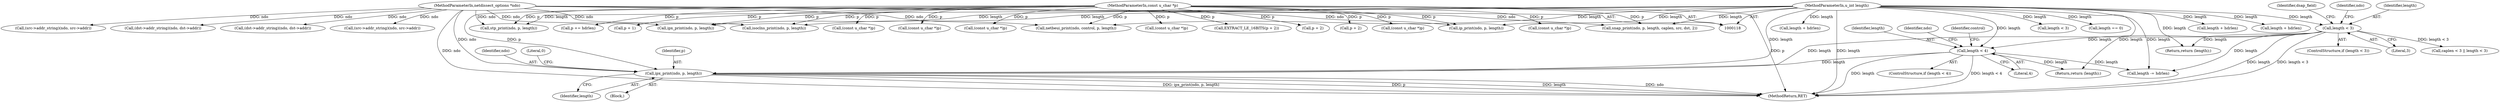 digraph "0_tcpdump_1dcd10aceabbc03bf571ea32b892c522cbe923de_10@pointer" {
"1000257" [label="(Call,ipx_print(ndo, p, length))"];
"1000119" [label="(MethodParameterIn,netdissect_options *ndo)"];
"1000120" [label="(MethodParameterIn,const u_char *p)"];
"1000150" [label="(Call,length < 3)"];
"1000121" [label="(MethodParameterIn,u_int length)"];
"1000213" [label="(Call,length < 4)"];
"1000514" [label="(Call,(src->addr_string)(ndo, src->addr))"];
"1000327" [label="(Call,p += hdrlen)"];
"1000226" [label="(Return,return (length);)"];
"1000259" [label="(Identifier,p)"];
"1000119" [label="(MethodParameterIn,netdissect_options *ndo)"];
"1000330" [label="(Call,length -= hdrlen)"];
"1000156" [label="(Identifier,ndo)"];
"1000163" [label="(Return,return (length);)"];
"1000520" [label="(Call,(dst->addr_string)(ndo, dst->addr))"];
"1000258" [label="(Identifier,ndo)"];
"1000150" [label="(Call,length < 3)"];
"1000151" [label="(Identifier,length)"];
"1000754" [label="(MethodReturn,RET)"];
"1000206" [label="(Call,(const u_char *)p)"];
"1000571" [label="(Call,(dst->addr_string)(ndo, dst->addr))"];
"1000257" [label="(Call,ipx_print(ndo, p, length))"];
"1000351" [label="(Call,snap_print(ndo, p, length, caplen, src, dst, 2))"];
"1000636" [label="(Call,(const u_char *)p)"];
"1000219" [label="(Identifier,ndo)"];
"1000383" [label="(Call,stp_print(ndo, p, length))"];
"1000222" [label="(Call,(const u_char *)p)"];
"1000260" [label="(Identifier,length)"];
"1000229" [label="(Identifier,control)"];
"1000230" [label="(Call,EXTRACT_LE_16BITS(p + 2))"];
"1000149" [label="(ControlStructure,if (length < 3))"];
"1000429" [label="(Call,ipx_print(ndo, p, length))"];
"1000473" [label="(Call,isoclns_print(ndo, p, length))"];
"1000152" [label="(Literal,3)"];
"1000605" [label="(Call,length + hdrlen)"];
"1000178" [label="(Call,p + 2)"];
"1000560" [label="(Call,(src->addr_string)(ndo, src->addr))"];
"1000231" [label="(Call,p + 2)"];
"1000212" [label="(ControlStructure,if (length < 4))"];
"1000120" [label="(MethodParameterIn,const u_char *p)"];
"1000214" [label="(Identifier,length)"];
"1000248" [label="(Block,)"];
"1000748" [label="(Call,length + hdrlen)"];
"1000719" [label="(Call,length + hdrlen)"];
"1000653" [label="(Call,length < 3)"];
"1000453" [label="(Call,netbeui_print(ndo, control, p, length))"];
"1000159" [label="(Call,(const u_char *)p)"];
"1000143" [label="(Call,(const u_char *)p)"];
"1000166" [label="(Identifier,dsap_field)"];
"1000616" [label="(Call,length == 0)"];
"1000121" [label="(MethodParameterIn,u_int length)"];
"1000402" [label="(Call,ip_print(ndo, p, length))"];
"1000666" [label="(Call,(const u_char *)p)"];
"1000213" [label="(Call,length < 4)"];
"1000262" [label="(Literal,0)"];
"1000649" [label="(Call,caplen < 3 || length < 3)"];
"1000172" [label="(Call,p + 1)"];
"1000215" [label="(Literal,4)"];
"1000257" -> "1000248"  [label="AST: "];
"1000257" -> "1000260"  [label="CFG: "];
"1000258" -> "1000257"  [label="AST: "];
"1000259" -> "1000257"  [label="AST: "];
"1000260" -> "1000257"  [label="AST: "];
"1000262" -> "1000257"  [label="CFG: "];
"1000257" -> "1000754"  [label="DDG: p"];
"1000257" -> "1000754"  [label="DDG: length"];
"1000257" -> "1000754"  [label="DDG: ndo"];
"1000257" -> "1000754"  [label="DDG: ipx_print(ndo, p, length)"];
"1000119" -> "1000257"  [label="DDG: ndo"];
"1000120" -> "1000257"  [label="DDG: p"];
"1000150" -> "1000257"  [label="DDG: length"];
"1000213" -> "1000257"  [label="DDG: length"];
"1000121" -> "1000257"  [label="DDG: length"];
"1000119" -> "1000118"  [label="AST: "];
"1000119" -> "1000754"  [label="DDG: ndo"];
"1000119" -> "1000351"  [label="DDG: ndo"];
"1000119" -> "1000383"  [label="DDG: ndo"];
"1000119" -> "1000402"  [label="DDG: ndo"];
"1000119" -> "1000429"  [label="DDG: ndo"];
"1000119" -> "1000453"  [label="DDG: ndo"];
"1000119" -> "1000473"  [label="DDG: ndo"];
"1000119" -> "1000514"  [label="DDG: ndo"];
"1000119" -> "1000520"  [label="DDG: ndo"];
"1000119" -> "1000560"  [label="DDG: ndo"];
"1000119" -> "1000571"  [label="DDG: ndo"];
"1000120" -> "1000118"  [label="AST: "];
"1000120" -> "1000754"  [label="DDG: p"];
"1000120" -> "1000143"  [label="DDG: p"];
"1000120" -> "1000159"  [label="DDG: p"];
"1000120" -> "1000172"  [label="DDG: p"];
"1000120" -> "1000178"  [label="DDG: p"];
"1000120" -> "1000206"  [label="DDG: p"];
"1000120" -> "1000222"  [label="DDG: p"];
"1000120" -> "1000230"  [label="DDG: p"];
"1000120" -> "1000231"  [label="DDG: p"];
"1000120" -> "1000327"  [label="DDG: p"];
"1000120" -> "1000351"  [label="DDG: p"];
"1000120" -> "1000383"  [label="DDG: p"];
"1000120" -> "1000402"  [label="DDG: p"];
"1000120" -> "1000429"  [label="DDG: p"];
"1000120" -> "1000453"  [label="DDG: p"];
"1000120" -> "1000473"  [label="DDG: p"];
"1000120" -> "1000636"  [label="DDG: p"];
"1000120" -> "1000666"  [label="DDG: p"];
"1000150" -> "1000149"  [label="AST: "];
"1000150" -> "1000152"  [label="CFG: "];
"1000151" -> "1000150"  [label="AST: "];
"1000152" -> "1000150"  [label="AST: "];
"1000156" -> "1000150"  [label="CFG: "];
"1000166" -> "1000150"  [label="CFG: "];
"1000150" -> "1000754"  [label="DDG: length"];
"1000150" -> "1000754"  [label="DDG: length < 3"];
"1000121" -> "1000150"  [label="DDG: length"];
"1000150" -> "1000163"  [label="DDG: length"];
"1000150" -> "1000213"  [label="DDG: length"];
"1000150" -> "1000330"  [label="DDG: length"];
"1000150" -> "1000649"  [label="DDG: length < 3"];
"1000121" -> "1000118"  [label="AST: "];
"1000121" -> "1000754"  [label="DDG: length"];
"1000121" -> "1000163"  [label="DDG: length"];
"1000121" -> "1000213"  [label="DDG: length"];
"1000121" -> "1000226"  [label="DDG: length"];
"1000121" -> "1000330"  [label="DDG: length"];
"1000121" -> "1000351"  [label="DDG: length"];
"1000121" -> "1000383"  [label="DDG: length"];
"1000121" -> "1000402"  [label="DDG: length"];
"1000121" -> "1000429"  [label="DDG: length"];
"1000121" -> "1000453"  [label="DDG: length"];
"1000121" -> "1000473"  [label="DDG: length"];
"1000121" -> "1000605"  [label="DDG: length"];
"1000121" -> "1000616"  [label="DDG: length"];
"1000121" -> "1000653"  [label="DDG: length"];
"1000121" -> "1000719"  [label="DDG: length"];
"1000121" -> "1000748"  [label="DDG: length"];
"1000213" -> "1000212"  [label="AST: "];
"1000213" -> "1000215"  [label="CFG: "];
"1000214" -> "1000213"  [label="AST: "];
"1000215" -> "1000213"  [label="AST: "];
"1000219" -> "1000213"  [label="CFG: "];
"1000229" -> "1000213"  [label="CFG: "];
"1000213" -> "1000754"  [label="DDG: length"];
"1000213" -> "1000754"  [label="DDG: length < 4"];
"1000213" -> "1000226"  [label="DDG: length"];
"1000213" -> "1000330"  [label="DDG: length"];
}
